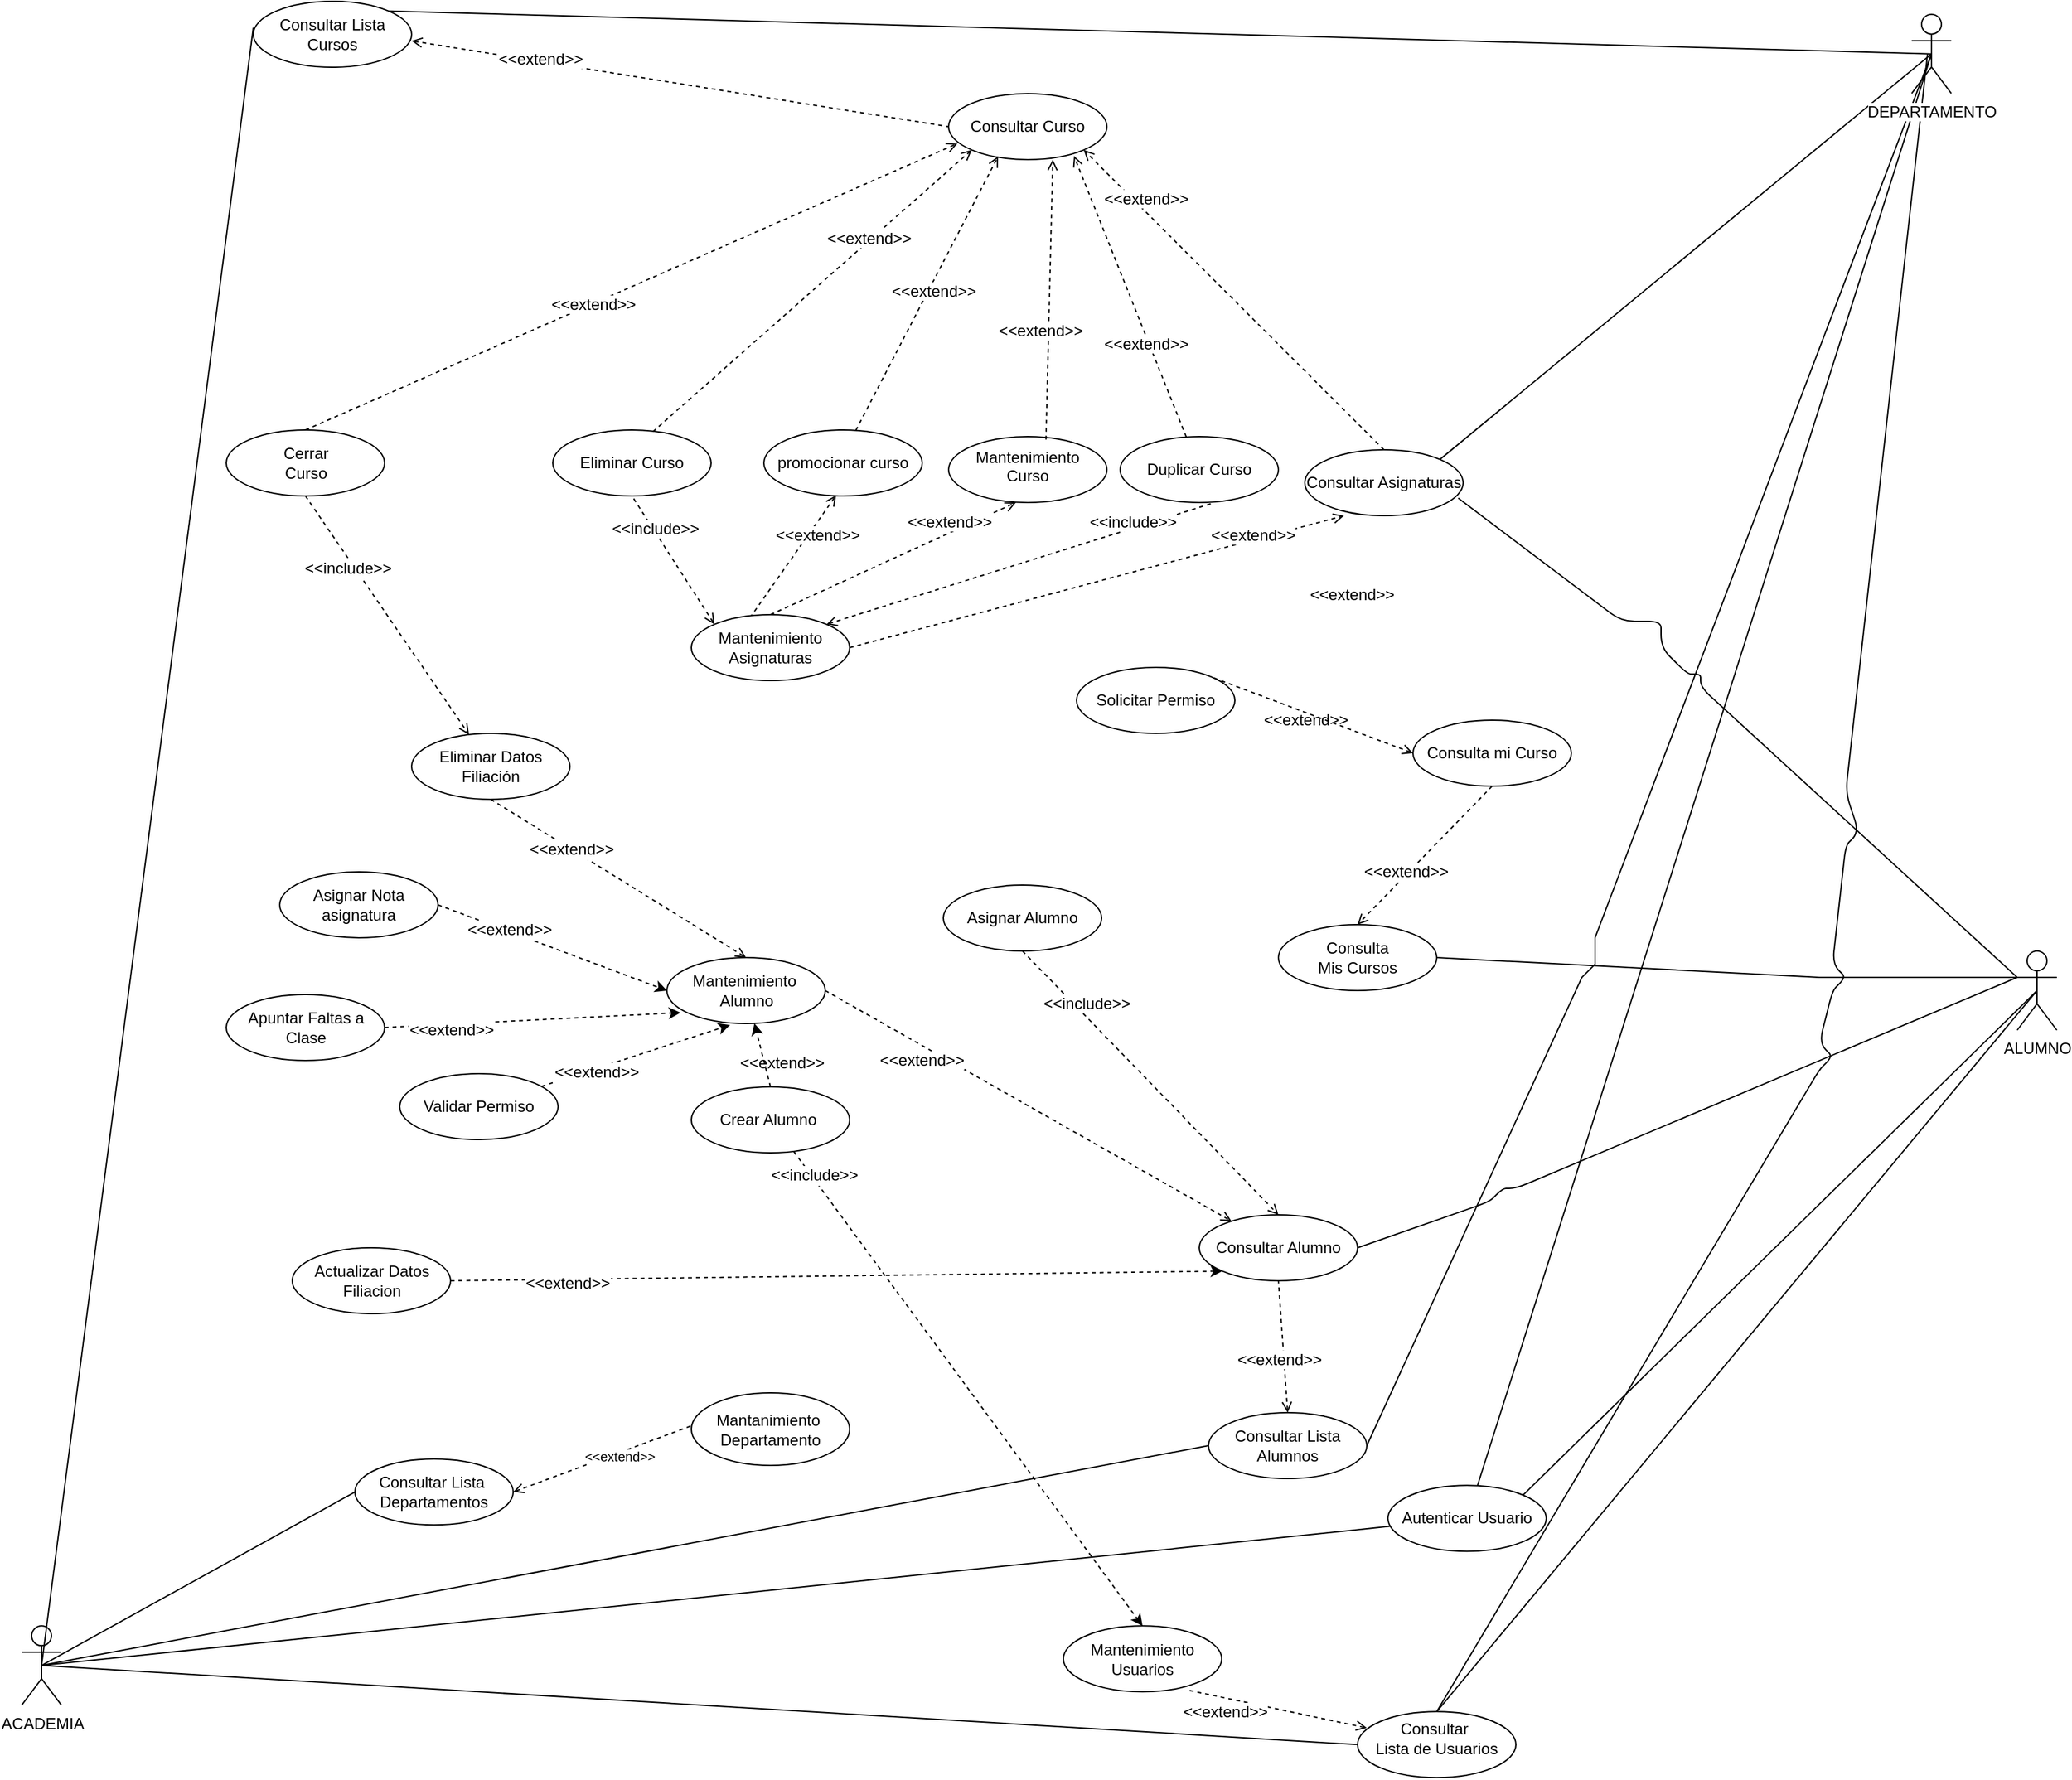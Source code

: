 <mxfile version="10.6.7" type="github"><diagram id="d3XbCg-SS_HXWar3gsaq" name="Page-1"><mxGraphModel dx="2154" dy="1940" grid="1" gridSize="10" guides="1" tooltips="1" connect="1" arrows="1" fold="1" page="1" pageScale="1" pageWidth="827" pageHeight="1169" math="0" shadow="0"><root><mxCell id="0"/><mxCell id="1" parent="0"/><mxCell id="J64XG6vwsylnyJamOQ2S-2" style="rounded=0;orthogonalLoop=1;jettySize=auto;html=1;exitX=0;exitY=0.5;exitDx=0;exitDy=0;entryX=1;entryY=0;entryDx=0;entryDy=0;dashed=1;endArrow=none;endFill=0;startArrow=open;startFill=0;" parent="1" source="w6xkwL16AyGNk2qTTsNZ-4" target="J64XG6vwsylnyJamOQ2S-1" edge="1"><mxGeometry relative="1" as="geometry"/></mxCell><mxCell id="KMpKdedUtYpXpCTP4_KK-26" value="" style="ellipse;whiteSpace=wrap;html=1;" parent="1" vertex="1"><mxGeometry x="887" y="1611.667" width="120" height="50" as="geometry"/></mxCell><mxCell id="KMpKdedUtYpXpCTP4_KK-18" value="" style="ellipse;whiteSpace=wrap;html=1;" parent="1" vertex="1"><mxGeometry x="1110" y="1676.667" width="120" height="50" as="geometry"/></mxCell><mxCell id="PUflvglRulSUnkMUKNXl-2" value="" style="ellipse;whiteSpace=wrap;html=1;" parent="1" vertex="1"><mxGeometry x="660" y="705" width="120" height="50" as="geometry"/></mxCell><mxCell id="C2OdFS8hteLCH-GQfXZA-5" style="edgeStyle=none;rounded=0;orthogonalLoop=1;jettySize=auto;html=1;exitX=0.5;exitY=0.5;exitDx=0;exitDy=0;exitPerimeter=0;endArrow=none;endFill=0;" parent="1" source="KMpKdedUtYpXpCTP4_KK-1" target="C2OdFS8hteLCH-GQfXZA-1" edge="1"><mxGeometry relative="1" as="geometry"/></mxCell><mxCell id="KMpKdedUtYpXpCTP4_KK-1" value="ACADEMIA" style="shape=umlActor;verticalLabelPosition=bottom;labelBackgroundColor=#ffffff;verticalAlign=top;html=1;outlineConnect=0;" parent="1" vertex="1"><mxGeometry x="97.5" y="1611.667" width="30" height="60" as="geometry"/></mxCell><mxCell id="KMpKdedUtYpXpCTP4_KK-6" value="" style="group;" parent="1" vertex="1" connectable="0"><mxGeometry x="273" y="380" width="120" height="50" as="geometry"/></mxCell><mxCell id="KMpKdedUtYpXpCTP4_KK-7" value="" style="ellipse;whiteSpace=wrap;html=1;" parent="KMpKdedUtYpXpCTP4_KK-6" vertex="1"><mxGeometry width="120" height="50" as="geometry"/></mxCell><mxCell id="KMpKdedUtYpXpCTP4_KK-8" value="Consultar Lista&lt;br&gt;Cursos&lt;br&gt;" style="text;html=1;strokeColor=none;fillColor=none;align=center;verticalAlign=middle;whiteSpace=wrap;rounded=0;" parent="KMpKdedUtYpXpCTP4_KK-6" vertex="1"><mxGeometry y="15" width="120" height="20" as="geometry"/></mxCell><mxCell id="KMpKdedUtYpXpCTP4_KK-14" value="" style="group" parent="1" vertex="1" connectable="0"><mxGeometry x="350" y="1485.167" width="120" height="50" as="geometry"/></mxCell><mxCell id="KMpKdedUtYpXpCTP4_KK-15" value="" style="ellipse;whiteSpace=wrap;html=1;" parent="KMpKdedUtYpXpCTP4_KK-14" vertex="1"><mxGeometry width="120" height="50" as="geometry"/></mxCell><mxCell id="KMpKdedUtYpXpCTP4_KK-16" value="Consultar Lista&amp;nbsp;&lt;br&gt;Departamentos&lt;br&gt;" style="text;html=1;align=center;verticalAlign=middle;whiteSpace=wrap;rounded=0;" parent="KMpKdedUtYpXpCTP4_KK-14" vertex="1"><mxGeometry y="15" width="120" height="20" as="geometry"/></mxCell><mxCell id="KMpKdedUtYpXpCTP4_KK-17" value="" style="group" parent="1" vertex="1" connectable="0"><mxGeometry x="1110" y="1671.667" width="120" height="50" as="geometry"/></mxCell><mxCell id="KMpKdedUtYpXpCTP4_KK-19" value="Consultar&amp;nbsp;&lt;br&gt;Lista de Usuarios&lt;br&gt;" style="text;html=1;align=center;verticalAlign=middle;whiteSpace=wrap;rounded=0;" parent="KMpKdedUtYpXpCTP4_KK-17" vertex="1"><mxGeometry y="15" width="120" height="20" as="geometry"/></mxCell><mxCell id="KMpKdedUtYpXpCTP4_KK-21" value="" style="endArrow=none;html=1;entryX=0;entryY=0.75;entryDx=0;entryDy=0;exitX=0.5;exitY=0.5;exitDx=0;exitDy=0;exitPerimeter=0;" parent="1" source="KMpKdedUtYpXpCTP4_KK-1" target="KMpKdedUtYpXpCTP4_KK-19" edge="1"><mxGeometry width="50" height="50" relative="1" as="geometry"><mxPoint x="77.5" y="1861.667" as="sourcePoint"/><mxPoint x="127.5" y="1811.667" as="targetPoint"/></mxGeometry></mxCell><mxCell id="KMpKdedUtYpXpCTP4_KK-22" value="" style="endArrow=none;html=1;entryX=0;entryY=0.25;entryDx=0;entryDy=0;exitX=0.5;exitY=0.5;exitDx=0;exitDy=0;exitPerimeter=0;" parent="1" source="KMpKdedUtYpXpCTP4_KK-1" target="KMpKdedUtYpXpCTP4_KK-8" edge="1"><mxGeometry width="50" height="50" relative="1" as="geometry"><mxPoint x="40" y="470" as="sourcePoint"/><mxPoint x="90" y="420" as="targetPoint"/></mxGeometry></mxCell><mxCell id="KMpKdedUtYpXpCTP4_KK-23" value="" style="endArrow=none;html=1;entryX=0;entryY=0.5;entryDx=0;entryDy=0;exitX=0.5;exitY=0.5;exitDx=0;exitDy=0;exitPerimeter=0;" parent="1" source="KMpKdedUtYpXpCTP4_KK-1" target="KMpKdedUtYpXpCTP4_KK-170" edge="1"><mxGeometry width="50" height="50" relative="1" as="geometry"><mxPoint x="77.5" y="1861.667" as="sourcePoint"/><mxPoint x="277" y="1667" as="targetPoint"/></mxGeometry></mxCell><mxCell id="KMpKdedUtYpXpCTP4_KK-25" value="" style="group;" parent="1" vertex="1" connectable="0"><mxGeometry x="1190" y="1525.167" width="120" height="50" as="geometry"/></mxCell><mxCell id="KMpKdedUtYpXpCTP4_KK-24" value="" style="endArrow=none;html=1;entryX=0;entryY=0.5;entryDx=0;entryDy=0;exitX=0.5;exitY=0.5;exitDx=0;exitDy=0;exitPerimeter=0;comic=0;" parent="1" source="KMpKdedUtYpXpCTP4_KK-1" target="KMpKdedUtYpXpCTP4_KK-16" edge="1"><mxGeometry width="50" height="50" relative="1" as="geometry"><mxPoint x="77.5" y="1861.667" as="sourcePoint"/><mxPoint x="127.5" y="1811.667" as="targetPoint"/></mxGeometry></mxCell><mxCell id="KMpKdedUtYpXpCTP4_KK-28" value="" style="endArrow=none;html=1;shadow=0;entryX=0.775;entryY=0.967;entryDx=0;entryDy=0;dashed=1;startArrow=open;startFill=0;exitX=0.058;exitY=0.247;exitDx=0;exitDy=0;exitPerimeter=0;entryPerimeter=0;" parent="1" source="KMpKdedUtYpXpCTP4_KK-18" target="KMpKdedUtYpXpCTP4_KK-26" edge="1"><mxGeometry width="50" height="50" relative="1" as="geometry"><mxPoint x="1380" y="1670" as="sourcePoint"/><mxPoint x="517.5" y="1481.667" as="targetPoint"/></mxGeometry></mxCell><mxCell id="KMpKdedUtYpXpCTP4_KK-31" value="&lt;font style=&quot;background-color: rgb(255 , 255 , 255) ; font-size: 12px&quot;&gt;&amp;lt;&amp;lt;extend&amp;gt;&amp;gt;&lt;/font&gt;" style="text;html=1;align=center;verticalAlign=middle;whiteSpace=wrap;rounded=0;" parent="1" vertex="1"><mxGeometry x="990" y="1666.667" width="40" height="20" as="geometry"/></mxCell><mxCell id="KMpKdedUtYpXpCTP4_KK-33" value="" style="group" parent="1" vertex="1" connectable="0"><mxGeometry x="582.5" y="1510.167" width="120" height="50" as="geometry"/></mxCell><mxCell id="KMpKdedUtYpXpCTP4_KK-36" value="" style="endArrow=none;html=1;shadow=0;entryX=0;entryY=0.5;entryDx=0;entryDy=0;exitX=1;exitY=0.5;exitDx=0;exitDy=0;dashed=1;startArrow=open;startFill=0;" parent="1" source="KMpKdedUtYpXpCTP4_KK-15" target="KMpKdedUtYpXpCTP4_KK-35" edge="1"><mxGeometry width="50" height="50" relative="1" as="geometry"><mxPoint x="410.167" y="1425.5" as="sourcePoint"/><mxPoint x="530.5" y="1370.167" as="targetPoint"/></mxGeometry></mxCell><mxCell id="KMpKdedUtYpXpCTP4_KK-38" value="" style="group" parent="1" vertex="1" connectable="0"><mxGeometry x="800" y="450" width="120" height="50" as="geometry"/></mxCell><mxCell id="KMpKdedUtYpXpCTP4_KK-39" value="" style="ellipse;whiteSpace=wrap;html=1;" parent="KMpKdedUtYpXpCTP4_KK-38" vertex="1"><mxGeometry width="120" height="50" as="geometry"/></mxCell><mxCell id="KMpKdedUtYpXpCTP4_KK-40" value="Consultar Curso&lt;br&gt;" style="text;html=1;align=center;verticalAlign=middle;whiteSpace=wrap;rounded=0;" parent="KMpKdedUtYpXpCTP4_KK-38" vertex="1"><mxGeometry y="15" width="120" height="20" as="geometry"/></mxCell><mxCell id="KMpKdedUtYpXpCTP4_KK-41" value="" style="endArrow=none;html=1;shadow=0;entryX=0;entryY=0.5;entryDx=0;entryDy=0;exitX=1;exitY=0.75;exitDx=0;exitDy=0;dashed=1;startArrow=open;startFill=0;" parent="1" source="KMpKdedUtYpXpCTP4_KK-8" target="KMpKdedUtYpXpCTP4_KK-40" edge="1"><mxGeometry width="50" height="50" relative="1" as="geometry"><mxPoint x="370.167" y="465.333" as="sourcePoint"/><mxPoint x="460.5" y="465.333" as="targetPoint"/></mxGeometry></mxCell><mxCell id="KMpKdedUtYpXpCTP4_KK-42" value="&lt;font style=&quot;background-color: rgb(255 , 255 , 255) ; font-size: 12px&quot;&gt;&amp;lt;&amp;lt;extend&amp;gt;&amp;gt;&lt;/font&gt;" style="text;html=1;strokeColor=none;fillColor=none;align=center;verticalAlign=middle;whiteSpace=wrap;rounded=0;" parent="1" vertex="1"><mxGeometry x="470.5" y="414" width="40" height="20" as="geometry"/></mxCell><mxCell id="w6xkwL16AyGNk2qTTsNZ-16" style="edgeStyle=none;rounded=1;orthogonalLoop=1;jettySize=auto;html=1;endArrow=none;endFill=0;entryX=0.5;entryY=0;entryDx=0;entryDy=0;" parent="1" target="KMpKdedUtYpXpCTP4_KK-18" edge="1"><mxGeometry relative="1" as="geometry"><mxPoint x="1320" y="1430" as="targetPoint"/><mxPoint x="1542" y="420" as="sourcePoint"/><Array as="points"><mxPoint x="1480" y="980"/><mxPoint x="1490" y="1010"/><mxPoint x="1480" y="1020"/><mxPoint x="1470" y="1110"/><mxPoint x="1480" y="1120"/><mxPoint x="1470" y="1130"/><mxPoint x="1460" y="1170"/><mxPoint x="1470" y="1180"/><mxPoint x="1460" y="1190"/></Array></mxGeometry></mxCell><mxCell id="KMpKdedUtYpXpCTP4_KK-46" value="" style="group" parent="1" vertex="1" connectable="0"><mxGeometry x="800" y="710" width="120" height="50" as="geometry"/></mxCell><mxCell id="KMpKdedUtYpXpCTP4_KK-47" value="" style="ellipse;whiteSpace=wrap;html=1;" parent="KMpKdedUtYpXpCTP4_KK-46" vertex="1"><mxGeometry width="120" height="50" as="geometry"/></mxCell><mxCell id="KMpKdedUtYpXpCTP4_KK-48" value="Mantenimiento&lt;br&gt;Curso&lt;br&gt;&lt;br&gt;" style="text;html=1;align=center;verticalAlign=middle;whiteSpace=wrap;rounded=0;" parent="KMpKdedUtYpXpCTP4_KK-46" vertex="1"><mxGeometry y="20" width="120" height="20" as="geometry"/></mxCell><mxCell id="KMpKdedUtYpXpCTP4_KK-52" value="" style="group;" parent="1" vertex="1" connectable="0"><mxGeometry x="500" y="705" width="120" height="50" as="geometry"/></mxCell><mxCell id="KMpKdedUtYpXpCTP4_KK-53" value="" style="ellipse;whiteSpace=wrap;html=1;" parent="KMpKdedUtYpXpCTP4_KK-52" vertex="1"><mxGeometry width="120" height="50" as="geometry"/></mxCell><mxCell id="KMpKdedUtYpXpCTP4_KK-54" value="Eliminar Curso" style="text;html=1;align=center;verticalAlign=middle;whiteSpace=wrap;rounded=0;" parent="KMpKdedUtYpXpCTP4_KK-52" vertex="1"><mxGeometry y="15" width="120" height="20" as="geometry"/></mxCell><mxCell id="KMpKdedUtYpXpCTP4_KK-55" value="" style="group" parent="1" vertex="1" connectable="0"><mxGeometry x="252.5" y="705" width="120" height="50" as="geometry"/></mxCell><mxCell id="KMpKdedUtYpXpCTP4_KK-56" value="" style="ellipse;whiteSpace=wrap;html=1;" parent="KMpKdedUtYpXpCTP4_KK-55" vertex="1"><mxGeometry width="120" height="50" as="geometry"/></mxCell><mxCell id="KMpKdedUtYpXpCTP4_KK-57" value="Cerrar Curso" style="text;html=1;align=center;verticalAlign=middle;whiteSpace=wrap;rounded=0;direction=south;" parent="KMpKdedUtYpXpCTP4_KK-55" vertex="1"><mxGeometry x="50" y="-35" width="20" height="120" as="geometry"/></mxCell><mxCell id="KMpKdedUtYpXpCTP4_KK-60" value="" style="endArrow=open;html=1;shadow=0;entryX=0;entryY=1;entryDx=0;entryDy=0;exitX=0.632;exitY=0.026;exitDx=0;exitDy=0;dashed=1;startArrow=none;startFill=0;exitPerimeter=0;endFill=0;" parent="1" source="KMpKdedUtYpXpCTP4_KK-53" target="KMpKdedUtYpXpCTP4_KK-39" edge="1"><mxGeometry width="50" height="50" relative="1" as="geometry"><mxPoint x="662.759" y="657.138" as="sourcePoint"/><mxPoint x="855.862" y="508.172" as="targetPoint"/></mxGeometry></mxCell><mxCell id="KMpKdedUtYpXpCTP4_KK-58" value="" style="endArrow=open;html=1;shadow=0;entryX=0.055;entryY=0.757;entryDx=0;entryDy=0;exitX=0.5;exitY=0;exitDx=0;exitDy=0;dashed=1;startArrow=none;startFill=0;endFill=0;entryPerimeter=0;" parent="1" source="KMpKdedUtYpXpCTP4_KK-56" target="KMpKdedUtYpXpCTP4_KK-39" edge="1"><mxGeometry width="50" height="50" relative="1" as="geometry"><mxPoint x="417.667" y="930.333" as="sourcePoint"/><mxPoint x="847.845" y="939.724" as="targetPoint"/></mxGeometry></mxCell><mxCell id="KMpKdedUtYpXpCTP4_KK-74" value="" style="endArrow=open;html=1;shadow=0;entryX=0.313;entryY=0.95;entryDx=0;entryDy=0;exitX=0.5;exitY=0;exitDx=0;exitDy=0;dashed=1;startArrow=none;startFill=0;entryPerimeter=0;endFill=0;" parent="1" target="KMpKdedUtYpXpCTP4_KK-39" edge="1"><mxGeometry width="50" height="50" relative="1" as="geometry"><mxPoint x="729.667" y="705.333" as="sourcePoint"/><mxPoint x="920.345" y="509.724" as="targetPoint"/></mxGeometry></mxCell><mxCell id="KMpKdedUtYpXpCTP4_KK-72" value="" style="group" parent="1" vertex="1" connectable="0"><mxGeometry x="720" y="550" width="40" height="20" as="geometry"/></mxCell><mxCell id="KMpKdedUtYpXpCTP4_KK-73" value="" style="group" parent="KMpKdedUtYpXpCTP4_KK-72" vertex="1" connectable="0"><mxGeometry width="40" height="20" as="geometry"/></mxCell><mxCell id="KMpKdedUtYpXpCTP4_KK-75" value="&lt;font style=&quot;background-color: rgb(255 , 255 , 255) ; font-size: 12px&quot;&gt;&amp;lt;&amp;lt;extend&amp;gt;&amp;gt;&lt;/font&gt;" style="text;html=1;align=center;verticalAlign=middle;whiteSpace=wrap;rounded=0;" parent="KMpKdedUtYpXpCTP4_KK-73" vertex="1"><mxGeometry width="40" height="20" as="geometry"/></mxCell><mxCell id="KMpKdedUtYpXpCTP4_KK-76" value="" style="endArrow=open;html=1;shadow=0;exitX=0.615;exitY=0.046;exitDx=0;exitDy=0;dashed=1;startArrow=none;startFill=0;exitPerimeter=0;endFill=0;" parent="1" source="KMpKdedUtYpXpCTP4_KK-47" edge="1"><mxGeometry width="50" height="50" relative="1" as="geometry"><mxPoint x="739.759" y="644.638" as="sourcePoint"/><mxPoint x="879" y="500" as="targetPoint"/></mxGeometry></mxCell><mxCell id="KMpKdedUtYpXpCTP4_KK-77" value="&lt;font style=&quot;background-color: rgb(255 , 255 , 255) ; font-size: 12px&quot;&gt;&amp;lt;&amp;lt;extend&amp;gt;&amp;gt;&lt;/font&gt;" style="text;html=1;strokeColor=none;fillColor=none;align=center;verticalAlign=middle;whiteSpace=wrap;rounded=0;" parent="1" vertex="1"><mxGeometry x="850" y="620" width="40" height="20" as="geometry"/></mxCell><mxCell id="KMpKdedUtYpXpCTP4_KK-83" style="edgeStyle=none;rounded=0;comic=0;orthogonalLoop=1;jettySize=auto;html=1;exitX=1;exitY=0;exitDx=0;exitDy=0;entryX=0.5;entryY=0.5;entryDx=0;entryDy=0;entryPerimeter=0;shadow=0;startArrow=none;startFill=0;endArrow=none;endFill=0;" parent="1" source="KMpKdedUtYpXpCTP4_KK-7" target="KMpKdedUtYpXpCTP4_KK-44" edge="1"><mxGeometry relative="1" as="geometry"/></mxCell><mxCell id="KMpKdedUtYpXpCTP4_KK-84" value="" style="ellipse;whiteSpace=wrap;html=1;" parent="1" vertex="1"><mxGeometry x="1070" y="720" width="120" height="50" as="geometry"/></mxCell><mxCell id="KMpKdedUtYpXpCTP4_KK-85" value="Consultar Asignaturas" style="text;html=1;align=center;verticalAlign=middle;whiteSpace=wrap;rounded=0;" parent="1" vertex="1"><mxGeometry x="1070" y="735" width="120" height="20" as="geometry"/></mxCell><mxCell id="KMpKdedUtYpXpCTP4_KK-106" style="edgeStyle=none;rounded=0;comic=0;orthogonalLoop=1;jettySize=auto;html=1;exitX=0.5;exitY=0.5;exitDx=0;exitDy=0;exitPerimeter=0;entryX=1;entryY=0;entryDx=0;entryDy=0;shadow=0;startArrow=none;startFill=0;endArrow=none;endFill=0;" parent="1" source="KMpKdedUtYpXpCTP4_KK-44" target="KMpKdedUtYpXpCTP4_KK-84" edge="1"><mxGeometry relative="1" as="geometry"/></mxCell><mxCell id="KMpKdedUtYpXpCTP4_KK-86" value="" style="endArrow=open;html=1;shadow=0;entryX=1;entryY=1;entryDx=0;entryDy=0;exitX=0.5;exitY=0;exitDx=0;exitDy=0;dashed=1;startArrow=none;startFill=0;endFill=0;" parent="1" source="KMpKdedUtYpXpCTP4_KK-84" target="KMpKdedUtYpXpCTP4_KK-39" edge="1"><mxGeometry width="50" height="50" relative="1" as="geometry"><mxPoint x="833.235" y="811.941" as="sourcePoint"/><mxPoint x="913.235" y="502.529" as="targetPoint"/></mxGeometry></mxCell><mxCell id="KMpKdedUtYpXpCTP4_KK-69" value="" style="group" parent="1" vertex="1" connectable="0"><mxGeometry x="510.5" y="600" width="40" height="20" as="geometry"/></mxCell><mxCell id="KMpKdedUtYpXpCTP4_KK-62" value="&lt;font style=&quot;background-color: rgb(255 , 255 , 255) ; font-size: 12px&quot;&gt;&amp;lt;&amp;lt;extend&amp;gt;&amp;gt;&lt;/font&gt;" style="text;html=1;strokeColor=none;fillColor=none;align=center;verticalAlign=middle;whiteSpace=wrap;rounded=0;" parent="KMpKdedUtYpXpCTP4_KK-69" vertex="1"><mxGeometry width="40" height="20" as="geometry"/></mxCell><mxCell id="KMpKdedUtYpXpCTP4_KK-96" value="" style="group" parent="1" vertex="1" connectable="0"><mxGeometry x="930" y="710" width="120" height="50" as="geometry"/></mxCell><mxCell id="KMpKdedUtYpXpCTP4_KK-97" value="" style="ellipse;whiteSpace=wrap;html=1;" parent="KMpKdedUtYpXpCTP4_KK-96" vertex="1"><mxGeometry width="120" height="50" as="geometry"/></mxCell><mxCell id="KMpKdedUtYpXpCTP4_KK-98" value="Duplicar Curso" style="text;html=1;align=center;verticalAlign=middle;whiteSpace=wrap;rounded=0;" parent="KMpKdedUtYpXpCTP4_KK-96" vertex="1"><mxGeometry y="15" width="120" height="20" as="geometry"/></mxCell><mxCell id="KMpKdedUtYpXpCTP4_KK-127" style="edgeStyle=none;rounded=0;comic=0;orthogonalLoop=1;jettySize=auto;html=1;exitX=0;exitY=0;exitDx=0;exitDy=0;entryX=0.5;entryY=1;entryDx=0;entryDy=0;shadow=0;dashed=1;startArrow=open;startFill=0;endArrow=none;endFill=0;" parent="1" source="KMpKdedUtYpXpCTP4_KK-125" target="KMpKdedUtYpXpCTP4_KK-53" edge="1"><mxGeometry relative="1" as="geometry"/></mxCell><mxCell id="KMpKdedUtYpXpCTP4_KK-129" style="edgeStyle=none;rounded=0;comic=0;orthogonalLoop=1;jettySize=auto;html=1;exitX=1;exitY=0;exitDx=0;exitDy=0;entryX=0.586;entryY=1.009;entryDx=0;entryDy=0;entryPerimeter=0;shadow=0;dashed=1;startArrow=open;startFill=0;endArrow=none;endFill=0;" parent="1" source="KMpKdedUtYpXpCTP4_KK-125" target="KMpKdedUtYpXpCTP4_KK-97" edge="1"><mxGeometry relative="1" as="geometry"/></mxCell><mxCell id="J64XG6vwsylnyJamOQ2S-14" style="edgeStyle=none;rounded=0;orthogonalLoop=1;jettySize=auto;html=1;exitX=1;exitY=0.5;exitDx=0;exitDy=0;entryX=0.247;entryY=1;entryDx=0;entryDy=0;entryPerimeter=0;dashed=1;startArrow=none;startFill=0;endArrow=open;endFill=0;" parent="1" source="KMpKdedUtYpXpCTP4_KK-125" target="KMpKdedUtYpXpCTP4_KK-84" edge="1"><mxGeometry relative="1" as="geometry"/></mxCell><mxCell id="J64XG6vwsylnyJamOQ2S-15" style="edgeStyle=none;rounded=0;orthogonalLoop=1;jettySize=auto;html=1;exitX=0.5;exitY=0;exitDx=0;exitDy=0;entryX=1.05;entryY=-0.25;entryDx=0;entryDy=0;entryPerimeter=0;dashed=1;startArrow=none;startFill=0;endArrow=open;endFill=0;" parent="1" source="KMpKdedUtYpXpCTP4_KK-125" target="KMpKdedUtYpXpCTP4_KK-144" edge="1"><mxGeometry relative="1" as="geometry"/></mxCell><mxCell id="J64XG6vwsylnyJamOQ2S-16" style="edgeStyle=none;rounded=0;orthogonalLoop=1;jettySize=auto;html=1;exitX=0.37;exitY=0.048;exitDx=0;exitDy=0;dashed=1;startArrow=none;startFill=0;endArrow=open;endFill=0;entryX=0.456;entryY=0.991;entryDx=0;entryDy=0;entryPerimeter=0;exitPerimeter=0;" parent="1" source="KMpKdedUtYpXpCTP4_KK-125" target="PUflvglRulSUnkMUKNXl-2" edge="1"><mxGeometry relative="1" as="geometry"><mxPoint x="720" y="760" as="targetPoint"/></mxGeometry></mxCell><mxCell id="KMpKdedUtYpXpCTP4_KK-125" value="Mantenimiento Asignaturas" style="ellipse;whiteSpace=wrap;html=1;" parent="1" vertex="1"><mxGeometry x="605" y="845" width="120" height="50" as="geometry"/></mxCell><mxCell id="KMpKdedUtYpXpCTP4_KK-133" value="&lt;span style=&quot;background-color: rgb(255 , 255 , 255)&quot;&gt;&amp;lt;&amp;lt;include&amp;gt;&amp;gt;&lt;/span&gt;" style="text;html=1;resizable=0;points=[];autosize=1;align=left;verticalAlign=top;spacingTop=-4;" parent="1" vertex="1"><mxGeometry x="542.5" y="770" width="80" height="20" as="geometry"/></mxCell><mxCell id="KMpKdedUtYpXpCTP4_KK-134" value="&lt;span style=&quot;background-color: rgb(255 , 255 , 255)&quot;&gt;&amp;lt;&amp;lt;include&amp;gt;&amp;gt;&lt;/span&gt;" style="text;html=1;resizable=0;points=[];autosize=1;align=left;verticalAlign=top;spacingTop=-4;" parent="1" vertex="1"><mxGeometry x="905" y="765" width="80" height="20" as="geometry"/></mxCell><mxCell id="KMpKdedUtYpXpCTP4_KK-137" value="Consultar Alumno" style="ellipse;whiteSpace=wrap;html=1;" parent="1" vertex="1"><mxGeometry x="990" y="1300" width="120" height="50" as="geometry"/></mxCell><mxCell id="KMpKdedUtYpXpCTP4_KK-167" style="edgeStyle=none;rounded=0;comic=0;orthogonalLoop=1;jettySize=auto;html=1;exitX=1;exitY=0.5;exitDx=0;exitDy=0;shadow=0;dashed=1;startArrow=none;startFill=0;endArrow=open;endFill=0;" parent="1" source="KMpKdedUtYpXpCTP4_KK-139" target="KMpKdedUtYpXpCTP4_KK-137" edge="1"><mxGeometry relative="1" as="geometry"/></mxCell><mxCell id="KMpKdedUtYpXpCTP4_KK-139" value="Mantenimiento&amp;nbsp;&lt;br&gt;Alumno&lt;br&gt;" style="ellipse;whiteSpace=wrap;html=1;" parent="1" vertex="1"><mxGeometry x="586.5" y="1105" width="120" height="50" as="geometry"/></mxCell><mxCell id="KMpKdedUtYpXpCTP4_KK-154" style="edgeStyle=none;rounded=0;comic=0;orthogonalLoop=1;jettySize=auto;html=1;exitX=0.5;exitY=1;exitDx=0;exitDy=0;entryX=0.5;entryY=0;entryDx=0;entryDy=0;shadow=0;dashed=1;startArrow=none;startFill=0;endArrow=open;endFill=0;" parent="1" source="KMpKdedUtYpXpCTP4_KK-140" target="KMpKdedUtYpXpCTP4_KK-137" edge="1"><mxGeometry relative="1" as="geometry"/></mxCell><mxCell id="KMpKdedUtYpXpCTP4_KK-140" value="Asignar Alumno" style="ellipse;whiteSpace=wrap;html=1;" parent="1" vertex="1"><mxGeometry x="796" y="1050" width="120" height="50" as="geometry"/></mxCell><mxCell id="KMpKdedUtYpXpCTP4_KK-144" value="&lt;span style=&quot;background-color: rgb(255 , 255 , 255)&quot;&gt;&amp;lt;&amp;lt;extend&amp;gt;&amp;gt;&lt;/span&gt;" style="text;html=1;resizable=0;points=[];autosize=1;align=left;verticalAlign=top;spacingTop=-4;" parent="1" vertex="1"><mxGeometry x="767" y="765" width="80" height="20" as="geometry"/></mxCell><mxCell id="KMpKdedUtYpXpCTP4_KK-158" value="&lt;span style=&quot;background-color: rgb(255 , 255 , 255)&quot;&gt;&amp;lt;&amp;lt;extend&amp;gt;&amp;gt;&lt;/span&gt;" style="text;html=1;resizable=0;points=[];autosize=1;align=left;verticalAlign=top;spacingTop=-4;" parent="1" vertex="1"><mxGeometry x="997" y="775" width="80" height="20" as="geometry"/></mxCell><mxCell id="KMpKdedUtYpXpCTP4_KK-161" style="edgeStyle=none;rounded=0;comic=0;orthogonalLoop=1;jettySize=auto;html=1;exitX=0.5;exitY=1;exitDx=0;exitDy=0;entryX=0.5;entryY=0;entryDx=0;entryDy=0;shadow=0;dashed=1;startArrow=none;startFill=0;endArrow=open;endFill=0;" parent="1" source="KMpKdedUtYpXpCTP4_KK-160" target="KMpKdedUtYpXpCTP4_KK-139" edge="1"><mxGeometry relative="1" as="geometry"/></mxCell><mxCell id="lohg1ZofsXd4OGN_XSl8-31" value="&amp;lt;&amp;lt;extend&amp;gt;&amp;gt;" style="text;html=1;resizable=0;points=[];align=center;verticalAlign=middle;labelBackgroundColor=#ffffff;" parent="KMpKdedUtYpXpCTP4_KK-161" vertex="1" connectable="0"><mxGeometry x="-0.362" y="-1" relative="1" as="geometry"><mxPoint y="-1" as="offset"/></mxGeometry></mxCell><mxCell id="KMpKdedUtYpXpCTP4_KK-160" value="Eliminar Datos&lt;br&gt;Filiación&lt;br&gt;" style="ellipse;whiteSpace=wrap;html=1;" parent="1" vertex="1"><mxGeometry x="393" y="935" width="120" height="50" as="geometry"/></mxCell><mxCell id="KMpKdedUtYpXpCTP4_KK-162" value="&lt;span style=&quot;background-color: rgb(255 , 255 , 255)&quot;&gt;&amp;lt;&amp;lt;extend&amp;gt;&amp;gt;&lt;/span&gt;" style="text;html=1;resizable=0;points=[];autosize=1;align=left;verticalAlign=top;spacingTop=-4;" parent="1" vertex="1"><mxGeometry x="746" y="1173" width="80" height="20" as="geometry"/></mxCell><mxCell id="KMpKdedUtYpXpCTP4_KK-163" value="&lt;span style=&quot;background-color: rgb(255 , 255 , 255)&quot;&gt;&amp;lt;&amp;lt;include&amp;gt;&amp;gt;&lt;/span&gt;" style="text;html=1;resizable=0;points=[];autosize=1;align=left;verticalAlign=top;spacingTop=-4;" parent="1" vertex="1"><mxGeometry x="870" y="1130" width="80" height="20" as="geometry"/></mxCell><mxCell id="KMpKdedUtYpXpCTP4_KK-164" style="edgeStyle=none;rounded=0;comic=0;orthogonalLoop=1;jettySize=auto;html=1;exitX=0.5;exitY=1;exitDx=0;exitDy=0;shadow=0;dashed=1;startArrow=none;startFill=0;endArrow=open;endFill=0;" parent="1" source="KMpKdedUtYpXpCTP4_KK-56" target="KMpKdedUtYpXpCTP4_KK-160" edge="1"><mxGeometry relative="1" as="geometry"/></mxCell><mxCell id="KMpKdedUtYpXpCTP4_KK-165" value="&lt;span style=&quot;background-color: rgb(255 , 255 , 255)&quot;&gt;&amp;lt;&amp;lt;include&amp;gt;&amp;gt;&lt;/span&gt;" style="text;html=1;resizable=0;points=[];autosize=1;align=left;verticalAlign=top;spacingTop=-4;" parent="1" vertex="1"><mxGeometry x="309.5" y="800" width="80" height="20" as="geometry"/></mxCell><mxCell id="KMpKdedUtYpXpCTP4_KK-171" style="edgeStyle=none;rounded=0;comic=0;orthogonalLoop=1;jettySize=auto;html=1;exitX=0.5;exitY=0;exitDx=0;exitDy=0;entryX=0.5;entryY=1;entryDx=0;entryDy=0;shadow=0;startArrow=open;startFill=0;endArrow=none;endFill=0;dashed=1;" parent="1" source="KMpKdedUtYpXpCTP4_KK-170" target="KMpKdedUtYpXpCTP4_KK-137" edge="1"><mxGeometry relative="1" as="geometry"/></mxCell><mxCell id="KMpKdedUtYpXpCTP4_KK-173" style="edgeStyle=none;rounded=0;comic=0;orthogonalLoop=1;jettySize=auto;html=1;exitX=1;exitY=0.5;exitDx=0;exitDy=0;entryX=0.5;entryY=0.5;entryDx=0;entryDy=0;entryPerimeter=0;shadow=0;startArrow=none;startFill=0;endArrow=none;endFill=0;strokeColor=#000000;" parent="1" source="KMpKdedUtYpXpCTP4_KK-170" target="KMpKdedUtYpXpCTP4_KK-44" edge="1"><mxGeometry relative="1" as="geometry"><Array as="points"><mxPoint x="1280" y="1120"/><mxPoint x="1290" y="1110"/><mxPoint x="1290" y="1090"/></Array></mxGeometry></mxCell><mxCell id="KMpKdedUtYpXpCTP4_KK-170" value="Consultar Lista Alumnos" style="ellipse;whiteSpace=wrap;html=1;" parent="1" vertex="1"><mxGeometry x="997" y="1450" width="120" height="50" as="geometry"/></mxCell><mxCell id="KMpKdedUtYpXpCTP4_KK-172" value="&lt;span style=&quot;background-color: rgb(255 , 255 , 255)&quot;&gt;&amp;lt;&amp;lt;extend&amp;gt;&amp;gt;&lt;/span&gt;" style="text;html=1;resizable=0;points=[];autosize=1;align=left;verticalAlign=top;spacingTop=-4;" parent="1" vertex="1"><mxGeometry x="1017" y="1400" width="80" height="20" as="geometry"/></mxCell><mxCell id="KMpKdedUtYpXpCTP4_KK-35" value="Mantenimeinto&amp;nbsp;&lt;br&gt;Departamentos&lt;br&gt;" style="text;html=1;align=center;verticalAlign=middle;whiteSpace=wrap;rounded=0;" parent="1" vertex="1"><mxGeometry x="604.5" y="1450.167" width="120" height="20" as="geometry"/></mxCell><mxCell id="KMpKdedUtYpXpCTP4_KK-186" style="edgeStyle=none;comic=0;orthogonalLoop=1;jettySize=auto;html=1;exitX=0;exitY=0.333;exitDx=0;exitDy=0;exitPerimeter=0;entryX=0.969;entryY=0.733;entryDx=0;entryDy=0;shadow=0;startArrow=none;startFill=0;endArrow=none;endFill=0;rounded=1;entryPerimeter=0;" parent="1" source="KMpKdedUtYpXpCTP4_KK-179" target="KMpKdedUtYpXpCTP4_KK-84" edge="1"><mxGeometry relative="1" as="geometry"><Array as="points"><mxPoint x="1370" y="900"/><mxPoint x="1370" y="890"/><mxPoint x="1360" y="890"/><mxPoint x="1360" y="890"/><mxPoint x="1340" y="870"/><mxPoint x="1340" y="850"/><mxPoint x="1310" y="850"/></Array></mxGeometry></mxCell><mxCell id="KMpKdedUtYpXpCTP4_KK-190" style="edgeStyle=none;rounded=1;comic=0;orthogonalLoop=1;jettySize=auto;html=1;exitX=0;exitY=0.333;exitDx=0;exitDy=0;exitPerimeter=0;entryX=1;entryY=0.5;entryDx=0;entryDy=0;shadow=0;startArrow=none;startFill=0;endArrow=none;endFill=0;" parent="1" source="KMpKdedUtYpXpCTP4_KK-179" target="KMpKdedUtYpXpCTP4_KK-137" edge="1"><mxGeometry relative="1" as="geometry"><Array as="points"><mxPoint x="1230" y="1280"/><mxPoint x="1220" y="1280"/><mxPoint x="1210" y="1290"/></Array></mxGeometry></mxCell><mxCell id="w6xkwL16AyGNk2qTTsNZ-12" style="edgeStyle=none;rounded=0;orthogonalLoop=1;jettySize=auto;html=1;exitX=0;exitY=0.333;exitDx=0;exitDy=0;exitPerimeter=0;entryX=1;entryY=0.5;entryDx=0;entryDy=0;endArrow=none;endFill=0;" parent="1" source="KMpKdedUtYpXpCTP4_KK-179" target="w6xkwL16AyGNk2qTTsNZ-3" edge="1"><mxGeometry relative="1" as="geometry"><Array as="points"><mxPoint x="1460" y="1120"/></Array></mxGeometry></mxCell><mxCell id="w6xkwL16AyGNk2qTTsNZ-15" style="edgeStyle=none;rounded=0;orthogonalLoop=1;jettySize=auto;html=1;exitX=0.5;exitY=0.5;exitDx=0;exitDy=0;exitPerimeter=0;endArrow=none;endFill=0;entryX=0.5;entryY=0;entryDx=0;entryDy=0;" parent="1" source="KMpKdedUtYpXpCTP4_KK-179" target="KMpKdedUtYpXpCTP4_KK-18" edge="1"><mxGeometry relative="1" as="geometry"><mxPoint x="1420" y="1650" as="targetPoint"/></mxGeometry></mxCell><mxCell id="C2OdFS8hteLCH-GQfXZA-2" style="rounded=0;orthogonalLoop=1;jettySize=auto;html=1;exitX=0.5;exitY=0.5;exitDx=0;exitDy=0;exitPerimeter=0;entryX=1;entryY=0;entryDx=0;entryDy=0;endArrow=none;endFill=0;" parent="1" source="KMpKdedUtYpXpCTP4_KK-179" target="C2OdFS8hteLCH-GQfXZA-1" edge="1"><mxGeometry relative="1" as="geometry"/></mxCell><mxCell id="KMpKdedUtYpXpCTP4_KK-179" value="ALUMNO" style="shape=umlActor;verticalLabelPosition=bottom;labelBackgroundColor=#ffffff;verticalAlign=top;html=1;outlineConnect=0;" parent="1" vertex="1"><mxGeometry x="1610" y="1100" width="30" height="60" as="geometry"/></mxCell><mxCell id="KMpKdedUtYpXpCTP4_KK-65" value="&lt;font style=&quot;background-color: rgb(255 , 255 , 255) ; font-size: 12px&quot;&gt;&amp;lt;&amp;lt;extend&amp;gt;&amp;gt;&lt;/font&gt;" style="text;html=1;align=center;verticalAlign=middle;whiteSpace=wrap;rounded=0;" parent="1" vertex="1"><mxGeometry x="769" y="590" width="40" height="20" as="geometry"/></mxCell><mxCell id="KMpKdedUtYpXpCTP4_KK-99" value="" style="endArrow=open;html=1;shadow=0;entryX=0.792;entryY=0.945;entryDx=0;entryDy=0;dashed=1;startArrow=none;startFill=0;endFill=0;entryPerimeter=0;" parent="1" source="KMpKdedUtYpXpCTP4_KK-97" target="KMpKdedUtYpXpCTP4_KK-39" edge="1"><mxGeometry width="50" height="50" relative="1" as="geometry"><mxPoint x="1049.706" y="860.176" as="sourcePoint"/><mxPoint x="913.235" y="502.529" as="targetPoint"/></mxGeometry></mxCell><mxCell id="KMpKdedUtYpXpCTP4_KK-87" value="&lt;font style=&quot;background-color: rgb(255 , 255 , 255) ; font-size: 12px&quot;&gt;&amp;lt;&amp;lt;extend&amp;gt;&amp;gt;&lt;/font&gt;" style="text;html=1;align=center;verticalAlign=middle;whiteSpace=wrap;rounded=0;" parent="1" vertex="1"><mxGeometry x="930" y="630" width="40" height="20" as="geometry"/></mxCell><mxCell id="KMpKdedUtYpXpCTP4_KK-194" value="&lt;font style=&quot;background-color: rgb(255 , 255 , 255) ; font-size: 12px&quot;&gt;&amp;lt;&amp;lt;extend&amp;gt;&amp;gt;&lt;/font&gt;" style="text;html=1;strokeColor=none;fillColor=none;align=center;verticalAlign=middle;whiteSpace=wrap;rounded=0;" parent="1" vertex="1"><mxGeometry x="930" y="520" width="40" height="20" as="geometry"/></mxCell><mxCell id="KMpKdedUtYpXpCTP4_KK-37" value="&lt;font style=&quot;font-size: 10px ; background-color: rgb(255 , 255 , 255)&quot;&gt;&amp;lt;&amp;lt;extend&amp;gt;&amp;gt;&lt;/font&gt;" style="text;html=1;align=center;verticalAlign=middle;whiteSpace=wrap;rounded=0;" parent="1" vertex="1"><mxGeometry x="530.5" y="1473.167" width="40" height="20" as="geometry"/></mxCell><mxCell id="PUflvglRulSUnkMUKNXl-1" value="" style="group" parent="1" vertex="1" connectable="0"><mxGeometry x="660" y="705" width="120" height="50" as="geometry"/></mxCell><mxCell id="PUflvglRulSUnkMUKNXl-3" value="promocionar curso" style="text;html=1;align=center;verticalAlign=middle;whiteSpace=wrap;rounded=0;" parent="PUflvglRulSUnkMUKNXl-1" vertex="1"><mxGeometry y="15" width="120" height="20" as="geometry"/></mxCell><mxCell id="w6xkwL16AyGNk2qTTsNZ-3" value="Consulta&lt;br&gt;Mis Cursos&lt;br&gt;" style="ellipse;whiteSpace=wrap;html=1;" parent="1" vertex="1"><mxGeometry x="1050" y="1080" width="120" height="50" as="geometry"/></mxCell><mxCell id="w6xkwL16AyGNk2qTTsNZ-13" style="edgeStyle=none;rounded=0;orthogonalLoop=1;jettySize=auto;html=1;exitX=0.5;exitY=1;exitDx=0;exitDy=0;entryX=0.5;entryY=0;entryDx=0;entryDy=0;endArrow=open;endFill=0;dashed=1;" parent="1" source="w6xkwL16AyGNk2qTTsNZ-4" target="w6xkwL16AyGNk2qTTsNZ-3" edge="1"><mxGeometry relative="1" as="geometry"/></mxCell><mxCell id="w6xkwL16AyGNk2qTTsNZ-4" value="Consulta mi Curso&lt;br&gt;" style="ellipse;whiteSpace=wrap;html=1;" parent="1" vertex="1"><mxGeometry x="1152" y="925" width="120" height="50" as="geometry"/></mxCell><mxCell id="w6xkwL16AyGNk2qTTsNZ-14" value="&lt;span style=&quot;background-color: rgb(255 , 255 , 255)&quot;&gt;&amp;lt;&amp;lt;extend&amp;gt;&amp;gt;&lt;/span&gt;" style="text;html=1;resizable=0;points=[];autosize=1;align=left;verticalAlign=top;spacingTop=-4;" parent="1" vertex="1"><mxGeometry x="1113" y="1030" width="80" height="20" as="geometry"/></mxCell><mxCell id="C2OdFS8hteLCH-GQfXZA-3" style="edgeStyle=none;rounded=0;orthogonalLoop=1;jettySize=auto;html=1;exitX=0.5;exitY=0.5;exitDx=0;exitDy=0;exitPerimeter=0;endArrow=none;endFill=0;" parent="1" source="KMpKdedUtYpXpCTP4_KK-44" target="C2OdFS8hteLCH-GQfXZA-1" edge="1"><mxGeometry relative="1" as="geometry"/></mxCell><mxCell id="KMpKdedUtYpXpCTP4_KK-44" value="DEPARTAMENTO" style="shape=umlActor;verticalLabelPosition=bottom;labelBackgroundColor=#ffffff;verticalAlign=top;html=1;outlineConnect=0;" parent="1" vertex="1"><mxGeometry x="1530" y="389.857" width="30" height="60" as="geometry"/></mxCell><mxCell id="C2OdFS8hteLCH-GQfXZA-1" value="Autenticar Usuario" style="ellipse;whiteSpace=wrap;html=1;" parent="1" vertex="1"><mxGeometry x="1133" y="1505.167" width="120" height="50" as="geometry"/></mxCell><mxCell id="KMpKdedUtYpXpCTP4_KK-27" value="Mantenimiento&lt;br&gt;Usuarios&lt;br&gt;" style="text;html=1;align=center;verticalAlign=middle;whiteSpace=wrap;rounded=0;" parent="1" vertex="1"><mxGeometry x="887" y="1626.667" width="120" height="20" as="geometry"/></mxCell><mxCell id="KMpKdedUtYpXpCTP4_KK-34" value="Mantanimiento&amp;nbsp;&lt;br&gt;Departamento&lt;br&gt;" style="ellipse;whiteSpace=wrap;html=1;" parent="1" vertex="1"><mxGeometry x="605" y="1435" width="120" height="55" as="geometry"/></mxCell><mxCell id="MIc6K7Pg8F-oqhQRZECp-1" value="&lt;span style=&quot;background-color: rgb(255 , 255 , 255)&quot;&gt;&amp;lt;&amp;lt;extend&amp;gt;&amp;gt;&lt;/span&gt;" style="text;html=1;resizable=0;points=[];autosize=1;align=left;verticalAlign=top;spacingTop=-4;" parent="1" vertex="1"><mxGeometry x="1072" y="820" width="80" height="20" as="geometry"/></mxCell><mxCell id="lohg1ZofsXd4OGN_XSl8-10" style="edgeStyle=none;rounded=0;orthogonalLoop=1;jettySize=auto;html=1;exitX=1;exitY=0.5;exitDx=0;exitDy=0;entryX=0;entryY=1;entryDx=0;entryDy=0;dashed=1;" parent="1" source="lohg1ZofsXd4OGN_XSl8-1" target="KMpKdedUtYpXpCTP4_KK-137" edge="1"><mxGeometry relative="1" as="geometry"/></mxCell><mxCell id="lohg1ZofsXd4OGN_XSl8-12" value="&amp;lt;&amp;lt;extend&amp;gt;&amp;gt;" style="text;html=1;resizable=0;points=[];align=center;verticalAlign=middle;labelBackgroundColor=#ffffff;" parent="lohg1ZofsXd4OGN_XSl8-10" vertex="1" connectable="0"><mxGeometry x="-0.699" y="-3" relative="1" as="geometry"><mxPoint as="offset"/></mxGeometry></mxCell><mxCell id="lohg1ZofsXd4OGN_XSl8-1" value="Actualizar Datos&lt;br&gt;Filiacion&lt;br&gt;" style="ellipse;whiteSpace=wrap;html=1;" parent="1" vertex="1"><mxGeometry x="302.5" y="1325" width="120" height="50" as="geometry"/></mxCell><mxCell id="lohg1ZofsXd4OGN_XSl8-9" style="edgeStyle=none;rounded=0;orthogonalLoop=1;jettySize=auto;html=1;exitX=1;exitY=0.5;exitDx=0;exitDy=0;dashed=1;entryX=0.086;entryY=0.834;entryDx=0;entryDy=0;entryPerimeter=0;" parent="1" source="lohg1ZofsXd4OGN_XSl8-3" target="KMpKdedUtYpXpCTP4_KK-139" edge="1"><mxGeometry relative="1" as="geometry"><mxPoint x="670" y="1320" as="targetPoint"/></mxGeometry></mxCell><mxCell id="lohg1ZofsXd4OGN_XSl8-13" value="&amp;lt;&amp;lt;extend&amp;gt;&amp;gt;" style="text;html=1;resizable=0;points=[];align=center;verticalAlign=middle;labelBackgroundColor=#ffffff;" parent="lohg1ZofsXd4OGN_XSl8-9" vertex="1" connectable="0"><mxGeometry x="-0.542" y="-4" relative="1" as="geometry"><mxPoint x="-1" as="offset"/></mxGeometry></mxCell><mxCell id="lohg1ZofsXd4OGN_XSl8-3" value="Apuntar Faltas a Clase&lt;br&gt;" style="ellipse;whiteSpace=wrap;html=1;" parent="1" vertex="1"><mxGeometry x="252.5" y="1133" width="120" height="50" as="geometry"/></mxCell><mxCell id="lohg1ZofsXd4OGN_XSl8-6" style="rounded=0;orthogonalLoop=1;jettySize=auto;html=1;exitX=1;exitY=0.5;exitDx=0;exitDy=0;entryX=0;entryY=0.5;entryDx=0;entryDy=0;dashed=1;" parent="1" source="lohg1ZofsXd4OGN_XSl8-5" target="KMpKdedUtYpXpCTP4_KK-139" edge="1"><mxGeometry relative="1" as="geometry"><mxPoint x="570" y="1340" as="targetPoint"/></mxGeometry></mxCell><mxCell id="lohg1ZofsXd4OGN_XSl8-30" value="&amp;lt;&amp;lt;extend&amp;gt;&amp;gt;" style="text;html=1;resizable=0;points=[];align=center;verticalAlign=middle;labelBackgroundColor=#ffffff;" parent="lohg1ZofsXd4OGN_XSl8-6" vertex="1" connectable="0"><mxGeometry x="-0.38" y="1" relative="1" as="geometry"><mxPoint as="offset"/></mxGeometry></mxCell><mxCell id="lohg1ZofsXd4OGN_XSl8-5" value="Asignar Nota&lt;br&gt;asignatura&lt;br&gt;" style="ellipse;whiteSpace=wrap;html=1;" parent="1" vertex="1"><mxGeometry x="293" y="1040" width="120" height="50" as="geometry"/></mxCell><mxCell id="lohg1ZofsXd4OGN_XSl8-34" style="edgeStyle=none;rounded=0;orthogonalLoop=1;jettySize=auto;html=1;dashed=1;entryX=0.399;entryY=1.022;entryDx=0;entryDy=0;entryPerimeter=0;" parent="1" source="lohg1ZofsXd4OGN_XSl8-33" target="KMpKdedUtYpXpCTP4_KK-139" edge="1"><mxGeometry relative="1" as="geometry"/></mxCell><mxCell id="lohg1ZofsXd4OGN_XSl8-35" value="&amp;lt;&amp;lt;extend&amp;gt;&amp;gt;" style="text;html=1;resizable=0;points=[];align=center;verticalAlign=middle;labelBackgroundColor=#ffffff;" parent="lohg1ZofsXd4OGN_XSl8-34" vertex="1" connectable="0"><mxGeometry x="-0.425" y="-2" relative="1" as="geometry"><mxPoint as="offset"/></mxGeometry></mxCell><mxCell id="lohg1ZofsXd4OGN_XSl8-33" value="Validar Permiso&lt;br&gt;" style="ellipse;whiteSpace=wrap;html=1;" parent="1" vertex="1"><mxGeometry x="384" y="1193" width="120" height="50" as="geometry"/></mxCell><mxCell id="hZWTrbVrchObrokplgdl-2" style="rounded=0;orthogonalLoop=1;jettySize=auto;html=1;entryX=0.5;entryY=0;entryDx=0;entryDy=0;dashed=1;" parent="1" source="hZWTrbVrchObrokplgdl-1" target="KMpKdedUtYpXpCTP4_KK-26" edge="1"><mxGeometry relative="1" as="geometry"/></mxCell><mxCell id="hZWTrbVrchObrokplgdl-3" value="&amp;lt;&amp;lt;include&amp;gt;&amp;gt;" style="text;html=1;resizable=0;points=[];align=center;verticalAlign=middle;labelBackgroundColor=#ffffff;" parent="hZWTrbVrchObrokplgdl-2" vertex="1" connectable="0"><mxGeometry x="-0.9" y="2" relative="1" as="geometry"><mxPoint y="1" as="offset"/></mxGeometry></mxCell><mxCell id="hZWTrbVrchObrokplgdl-4" style="edgeStyle=none;rounded=0;orthogonalLoop=1;jettySize=auto;html=1;exitX=0.5;exitY=0;exitDx=0;exitDy=0;dashed=1;" parent="1" source="hZWTrbVrchObrokplgdl-1" target="KMpKdedUtYpXpCTP4_KK-139" edge="1"><mxGeometry relative="1" as="geometry"/></mxCell><mxCell id="hZWTrbVrchObrokplgdl-1" value="Crear Alumno&amp;nbsp;&lt;br&gt;" style="ellipse;whiteSpace=wrap;html=1;" parent="1" vertex="1"><mxGeometry x="605" y="1203" width="120" height="50" as="geometry"/></mxCell><mxCell id="hZWTrbVrchObrokplgdl-5" value="&amp;lt;&amp;lt;extend&amp;gt;&amp;gt;" style="text;html=1;resizable=0;points=[];autosize=1;align=left;verticalAlign=top;spacingTop=-4;" parent="1" vertex="1"><mxGeometry x="640" y="1175" width="80" height="20" as="geometry"/></mxCell><mxCell id="J64XG6vwsylnyJamOQ2S-1" value="Solicitar Permiso&lt;br&gt;" style="ellipse;whiteSpace=wrap;html=1;" parent="1" vertex="1"><mxGeometry x="897" y="885" width="120" height="50" as="geometry"/></mxCell><mxCell id="J64XG6vwsylnyJamOQ2S-5" value="&amp;lt;&amp;lt;extend&amp;gt;&amp;gt;" style="text;html=1;resizable=0;points=[];autosize=1;align=left;verticalAlign=top;spacingTop=-4;" parent="1" vertex="1"><mxGeometry x="1037" y="915" width="80" height="20" as="geometry"/></mxCell><mxCell id="J64XG6vwsylnyJamOQ2S-17" value="&lt;span style=&quot;background-color: rgb(255 , 255 , 255)&quot;&gt;&amp;lt;&amp;lt;extend&amp;gt;&amp;gt;&lt;/span&gt;" style="text;html=1;resizable=0;points=[];autosize=1;align=left;verticalAlign=top;spacingTop=-4;" parent="1" vertex="1"><mxGeometry x="667" y="775" width="80" height="20" as="geometry"/></mxCell></root></mxGraphModel></diagram></mxfile>